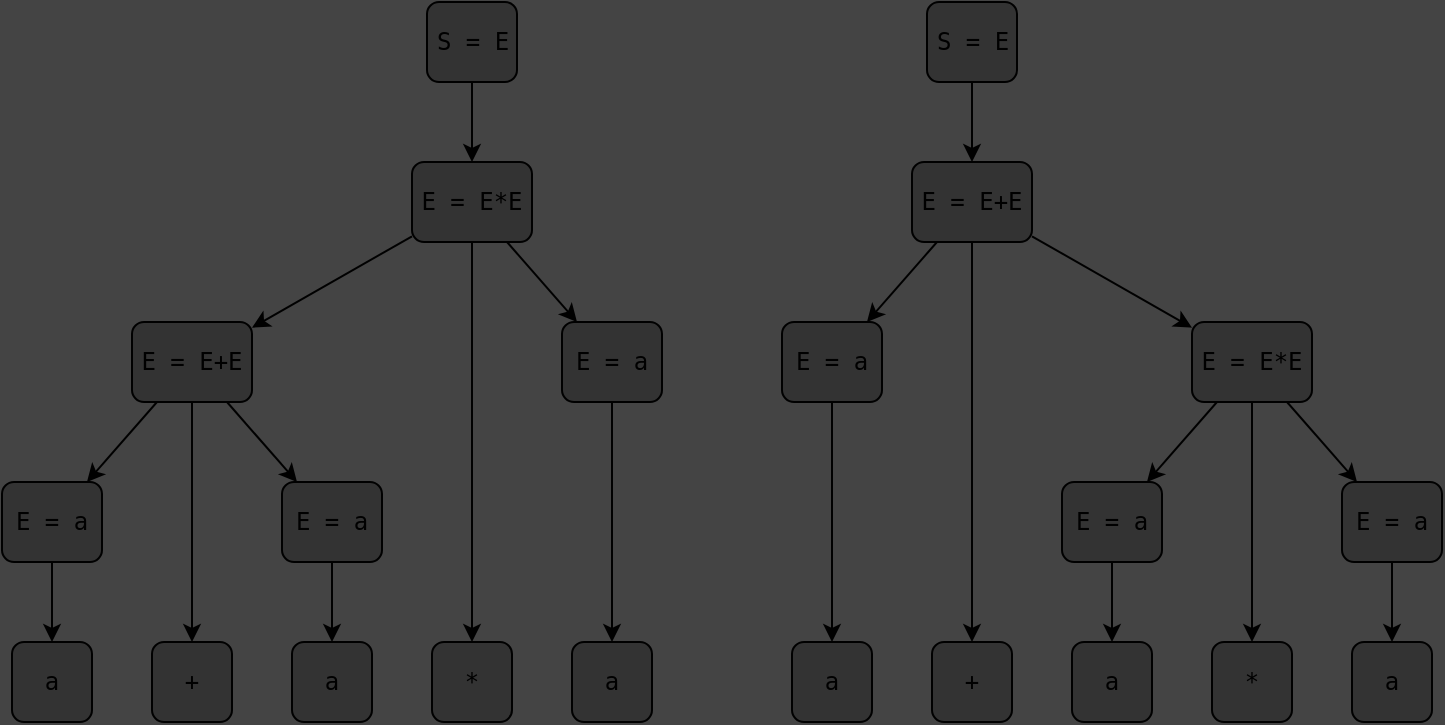 <mxfile version="25.0.2">
  <diagram name="Page-1" id="MqZeGh7VGKmyVvnbTxtp">
    <mxGraphModel dx="406" dy="412" grid="1" gridSize="10" guides="1" tooltips="1" connect="1" arrows="1" fold="1" page="1" pageScale="1" pageWidth="827" pageHeight="1169" background="#444444" math="0" shadow="0">
      <root>
        <mxCell id="0" />
        <mxCell id="1" parent="0" />
        <mxCell id="hCfFOBcKqYTTyQITyhyD-1" value="a" style="rounded=1;whiteSpace=wrap;html=1;fillColor=#333333;fontFamily=monospace;" parent="1" vertex="1">
          <mxGeometry x="10" y="330" width="40" height="40" as="geometry" />
        </mxCell>
        <mxCell id="hCfFOBcKqYTTyQITyhyD-3" value="a" style="rounded=1;whiteSpace=wrap;html=1;fillColor=#333333;fontFamily=monospace;" parent="1" vertex="1">
          <mxGeometry x="150" y="330" width="40" height="40" as="geometry" />
        </mxCell>
        <mxCell id="hCfFOBcKqYTTyQITyhyD-4" value="a" style="rounded=1;whiteSpace=wrap;html=1;fillColor=#333333;fontFamily=monospace;" parent="1" vertex="1">
          <mxGeometry x="290" y="330" width="40" height="40" as="geometry" />
        </mxCell>
        <mxCell id="hCfFOBcKqYTTyQITyhyD-8" style="edgeStyle=orthogonalEdgeStyle;rounded=0;orthogonalLoop=1;jettySize=auto;html=1;fontFamily=monospace;fontSize=12;fontColor=default;" parent="1" source="hCfFOBcKqYTTyQITyhyD-5" target="hCfFOBcKqYTTyQITyhyD-1" edge="1">
          <mxGeometry relative="1" as="geometry" />
        </mxCell>
        <mxCell id="hCfFOBcKqYTTyQITyhyD-5" value="E = a" style="rounded=1;whiteSpace=wrap;html=1;fillColor=#333333;fontFamily=monospace;" parent="1" vertex="1">
          <mxGeometry x="5" y="250" width="50" height="40" as="geometry" />
        </mxCell>
        <mxCell id="hCfFOBcKqYTTyQITyhyD-9" style="edgeStyle=orthogonalEdgeStyle;rounded=0;orthogonalLoop=1;jettySize=auto;html=1;fontFamily=monospace;fontSize=12;fontColor=default;" parent="1" source="hCfFOBcKqYTTyQITyhyD-6" target="hCfFOBcKqYTTyQITyhyD-3" edge="1">
          <mxGeometry relative="1" as="geometry" />
        </mxCell>
        <mxCell id="hCfFOBcKqYTTyQITyhyD-6" value="E = a" style="rounded=1;whiteSpace=wrap;html=1;fillColor=#333333;fontFamily=monospace;" parent="1" vertex="1">
          <mxGeometry x="145" y="250" width="50" height="40" as="geometry" />
        </mxCell>
        <mxCell id="hCfFOBcKqYTTyQITyhyD-10" style="edgeStyle=orthogonalEdgeStyle;rounded=0;orthogonalLoop=1;jettySize=auto;html=1;fontFamily=monospace;fontSize=12;fontColor=default;" parent="1" source="hCfFOBcKqYTTyQITyhyD-7" target="hCfFOBcKqYTTyQITyhyD-4" edge="1">
          <mxGeometry relative="1" as="geometry" />
        </mxCell>
        <mxCell id="hCfFOBcKqYTTyQITyhyD-7" value="E = a" style="rounded=1;whiteSpace=wrap;html=1;fillColor=#333333;fontFamily=monospace;" parent="1" vertex="1">
          <mxGeometry x="285" y="170" width="50" height="40" as="geometry" />
        </mxCell>
        <mxCell id="hCfFOBcKqYTTyQITyhyD-16" style="edgeStyle=orthogonalEdgeStyle;rounded=0;orthogonalLoop=1;jettySize=auto;html=1;fontFamily=monospace;fontSize=12;fontColor=default;" parent="1" source="hCfFOBcKqYTTyQITyhyD-11" target="hCfFOBcKqYTTyQITyhyD-14" edge="1">
          <mxGeometry relative="1" as="geometry" />
        </mxCell>
        <mxCell id="hCfFOBcKqYTTyQITyhyD-17" style="rounded=0;orthogonalLoop=1;jettySize=auto;html=1;fontFamily=monospace;fontSize=12;fontColor=default;" parent="1" source="hCfFOBcKqYTTyQITyhyD-11" target="hCfFOBcKqYTTyQITyhyD-5" edge="1">
          <mxGeometry relative="1" as="geometry" />
        </mxCell>
        <mxCell id="hCfFOBcKqYTTyQITyhyD-18" style="rounded=0;orthogonalLoop=1;jettySize=auto;html=1;fontFamily=monospace;fontSize=12;fontColor=default;" parent="1" source="hCfFOBcKqYTTyQITyhyD-11" target="hCfFOBcKqYTTyQITyhyD-6" edge="1">
          <mxGeometry relative="1" as="geometry" />
        </mxCell>
        <mxCell id="hCfFOBcKqYTTyQITyhyD-11" value="E = E+E" style="rounded=1;whiteSpace=wrap;html=1;fillColor=#333333;fontFamily=monospace;" parent="1" vertex="1">
          <mxGeometry x="70" y="170" width="60" height="40" as="geometry" />
        </mxCell>
        <mxCell id="hCfFOBcKqYTTyQITyhyD-12" value="*" style="rounded=1;whiteSpace=wrap;html=1;fillColor=#333333;fontFamily=monospace;" parent="1" vertex="1">
          <mxGeometry x="220" y="330" width="40" height="40" as="geometry" />
        </mxCell>
        <mxCell id="hCfFOBcKqYTTyQITyhyD-19" style="edgeStyle=none;shape=connector;rounded=0;orthogonalLoop=1;jettySize=auto;html=1;strokeColor=default;align=center;verticalAlign=middle;fontFamily=monospace;fontSize=12;fontColor=default;labelBackgroundColor=default;endArrow=classic;" parent="1" source="hCfFOBcKqYTTyQITyhyD-13" target="hCfFOBcKqYTTyQITyhyD-12" edge="1">
          <mxGeometry relative="1" as="geometry" />
        </mxCell>
        <mxCell id="hCfFOBcKqYTTyQITyhyD-20" style="edgeStyle=none;shape=connector;rounded=0;orthogonalLoop=1;jettySize=auto;html=1;strokeColor=default;align=center;verticalAlign=middle;fontFamily=monospace;fontSize=12;fontColor=default;labelBackgroundColor=default;endArrow=classic;" parent="1" source="hCfFOBcKqYTTyQITyhyD-13" target="hCfFOBcKqYTTyQITyhyD-7" edge="1">
          <mxGeometry relative="1" as="geometry" />
        </mxCell>
        <mxCell id="hCfFOBcKqYTTyQITyhyD-21" style="edgeStyle=none;shape=connector;rounded=0;orthogonalLoop=1;jettySize=auto;html=1;strokeColor=default;align=center;verticalAlign=middle;fontFamily=monospace;fontSize=12;fontColor=default;labelBackgroundColor=default;endArrow=classic;" parent="1" source="hCfFOBcKqYTTyQITyhyD-13" target="hCfFOBcKqYTTyQITyhyD-11" edge="1">
          <mxGeometry relative="1" as="geometry" />
        </mxCell>
        <mxCell id="hCfFOBcKqYTTyQITyhyD-13" value="E = E*E" style="rounded=1;whiteSpace=wrap;html=1;fillColor=#333333;fontFamily=monospace;" parent="1" vertex="1">
          <mxGeometry x="210" y="90" width="60" height="40" as="geometry" />
        </mxCell>
        <mxCell id="hCfFOBcKqYTTyQITyhyD-14" value="+" style="rounded=1;whiteSpace=wrap;html=1;fillColor=#333333;fontFamily=monospace;" parent="1" vertex="1">
          <mxGeometry x="80" y="330" width="40" height="40" as="geometry" />
        </mxCell>
        <mxCell id="hCfFOBcKqYTTyQITyhyD-22" value="a" style="rounded=1;whiteSpace=wrap;html=1;fillColor=#333333;fontFamily=monospace;" parent="1" vertex="1">
          <mxGeometry x="400" y="330" width="40" height="40" as="geometry" />
        </mxCell>
        <mxCell id="hCfFOBcKqYTTyQITyhyD-23" value="a" style="rounded=1;whiteSpace=wrap;html=1;fillColor=#333333;fontFamily=monospace;" parent="1" vertex="1">
          <mxGeometry x="540" y="330" width="40" height="40" as="geometry" />
        </mxCell>
        <mxCell id="hCfFOBcKqYTTyQITyhyD-24" value="a" style="rounded=1;whiteSpace=wrap;html=1;fillColor=#333333;fontFamily=monospace;" parent="1" vertex="1">
          <mxGeometry x="680" y="330" width="40" height="40" as="geometry" />
        </mxCell>
        <mxCell id="hCfFOBcKqYTTyQITyhyD-25" style="edgeStyle=orthogonalEdgeStyle;rounded=0;orthogonalLoop=1;jettySize=auto;html=1;fontFamily=monospace;fontSize=12;fontColor=default;" parent="1" source="hCfFOBcKqYTTyQITyhyD-26" target="hCfFOBcKqYTTyQITyhyD-22" edge="1">
          <mxGeometry relative="1" as="geometry" />
        </mxCell>
        <mxCell id="hCfFOBcKqYTTyQITyhyD-26" value="E = a" style="rounded=1;whiteSpace=wrap;html=1;fillColor=#333333;fontFamily=monospace;" parent="1" vertex="1">
          <mxGeometry x="395" y="170" width="50" height="40" as="geometry" />
        </mxCell>
        <mxCell id="hCfFOBcKqYTTyQITyhyD-27" style="edgeStyle=orthogonalEdgeStyle;rounded=0;orthogonalLoop=1;jettySize=auto;html=1;fontFamily=monospace;fontSize=12;fontColor=default;" parent="1" source="hCfFOBcKqYTTyQITyhyD-28" target="hCfFOBcKqYTTyQITyhyD-23" edge="1">
          <mxGeometry relative="1" as="geometry" />
        </mxCell>
        <mxCell id="hCfFOBcKqYTTyQITyhyD-28" value="E = a" style="rounded=1;whiteSpace=wrap;html=1;fillColor=#333333;fontFamily=monospace;" parent="1" vertex="1">
          <mxGeometry x="535" y="250" width="50" height="40" as="geometry" />
        </mxCell>
        <mxCell id="hCfFOBcKqYTTyQITyhyD-29" style="edgeStyle=orthogonalEdgeStyle;rounded=0;orthogonalLoop=1;jettySize=auto;html=1;fontFamily=monospace;fontSize=12;fontColor=default;" parent="1" source="hCfFOBcKqYTTyQITyhyD-30" target="hCfFOBcKqYTTyQITyhyD-24" edge="1">
          <mxGeometry relative="1" as="geometry" />
        </mxCell>
        <mxCell id="hCfFOBcKqYTTyQITyhyD-30" value="E = a" style="rounded=1;whiteSpace=wrap;html=1;fillColor=#333333;fontFamily=monospace;" parent="1" vertex="1">
          <mxGeometry x="675" y="250" width="50" height="40" as="geometry" />
        </mxCell>
        <mxCell id="hCfFOBcKqYTTyQITyhyD-31" style="edgeStyle=orthogonalEdgeStyle;rounded=0;orthogonalLoop=1;jettySize=auto;html=1;fontFamily=monospace;fontSize=12;fontColor=default;" parent="1" source="hCfFOBcKqYTTyQITyhyD-34" target="hCfFOBcKqYTTyQITyhyD-40" edge="1">
          <mxGeometry relative="1" as="geometry" />
        </mxCell>
        <mxCell id="hCfFOBcKqYTTyQITyhyD-32" style="rounded=0;orthogonalLoop=1;jettySize=auto;html=1;fontFamily=monospace;fontSize=12;fontColor=default;" parent="1" source="hCfFOBcKqYTTyQITyhyD-34" target="hCfFOBcKqYTTyQITyhyD-26" edge="1">
          <mxGeometry relative="1" as="geometry" />
        </mxCell>
        <mxCell id="hCfFOBcKqYTTyQITyhyD-33" style="rounded=0;orthogonalLoop=1;jettySize=auto;html=1;fontFamily=monospace;fontSize=12;fontColor=default;" parent="1" source="hCfFOBcKqYTTyQITyhyD-34" target="hCfFOBcKqYTTyQITyhyD-39" edge="1">
          <mxGeometry relative="1" as="geometry" />
        </mxCell>
        <mxCell id="hCfFOBcKqYTTyQITyhyD-34" value="E = E+E" style="rounded=1;whiteSpace=wrap;html=1;fillColor=#333333;fontFamily=monospace;" parent="1" vertex="1">
          <mxGeometry x="460" y="90" width="60" height="40" as="geometry" />
        </mxCell>
        <mxCell id="hCfFOBcKqYTTyQITyhyD-35" value="*" style="rounded=1;whiteSpace=wrap;html=1;fillColor=#333333;fontFamily=monospace;" parent="1" vertex="1">
          <mxGeometry x="610" y="330" width="40" height="40" as="geometry" />
        </mxCell>
        <mxCell id="hCfFOBcKqYTTyQITyhyD-36" style="edgeStyle=none;shape=connector;rounded=0;orthogonalLoop=1;jettySize=auto;html=1;strokeColor=default;align=center;verticalAlign=middle;fontFamily=monospace;fontSize=12;fontColor=default;labelBackgroundColor=default;endArrow=classic;" parent="1" source="hCfFOBcKqYTTyQITyhyD-39" target="hCfFOBcKqYTTyQITyhyD-35" edge="1">
          <mxGeometry relative="1" as="geometry" />
        </mxCell>
        <mxCell id="hCfFOBcKqYTTyQITyhyD-37" style="edgeStyle=none;shape=connector;rounded=0;orthogonalLoop=1;jettySize=auto;html=1;strokeColor=default;align=center;verticalAlign=middle;fontFamily=monospace;fontSize=12;fontColor=default;labelBackgroundColor=default;endArrow=classic;" parent="1" source="hCfFOBcKqYTTyQITyhyD-39" target="hCfFOBcKqYTTyQITyhyD-30" edge="1">
          <mxGeometry relative="1" as="geometry" />
        </mxCell>
        <mxCell id="hCfFOBcKqYTTyQITyhyD-38" style="edgeStyle=none;shape=connector;rounded=0;orthogonalLoop=1;jettySize=auto;html=1;strokeColor=default;align=center;verticalAlign=middle;fontFamily=monospace;fontSize=12;fontColor=default;labelBackgroundColor=default;endArrow=classic;" parent="1" source="hCfFOBcKqYTTyQITyhyD-39" target="hCfFOBcKqYTTyQITyhyD-28" edge="1">
          <mxGeometry relative="1" as="geometry" />
        </mxCell>
        <mxCell id="hCfFOBcKqYTTyQITyhyD-39" value="E = E*E" style="rounded=1;whiteSpace=wrap;html=1;fillColor=#333333;fontFamily=monospace;" parent="1" vertex="1">
          <mxGeometry x="600" y="170" width="60" height="40" as="geometry" />
        </mxCell>
        <mxCell id="hCfFOBcKqYTTyQITyhyD-40" value="+" style="rounded=1;whiteSpace=wrap;html=1;fillColor=#333333;fontFamily=monospace;" parent="1" vertex="1">
          <mxGeometry x="470" y="330" width="40" height="40" as="geometry" />
        </mxCell>
        <mxCell id="SvF_JcrMG-eiqhwrqk2K-2" style="edgeStyle=orthogonalEdgeStyle;rounded=0;orthogonalLoop=1;jettySize=auto;html=1;" edge="1" parent="1" source="SvF_JcrMG-eiqhwrqk2K-1" target="hCfFOBcKqYTTyQITyhyD-13">
          <mxGeometry relative="1" as="geometry" />
        </mxCell>
        <mxCell id="SvF_JcrMG-eiqhwrqk2K-1" value="S = E" style="rounded=1;whiteSpace=wrap;html=1;fillColor=#333333;fontFamily=monospace;" vertex="1" parent="1">
          <mxGeometry x="217.5" y="10" width="45" height="40" as="geometry" />
        </mxCell>
        <mxCell id="SvF_JcrMG-eiqhwrqk2K-4" style="edgeStyle=orthogonalEdgeStyle;rounded=0;orthogonalLoop=1;jettySize=auto;html=1;" edge="1" parent="1" source="SvF_JcrMG-eiqhwrqk2K-3" target="hCfFOBcKqYTTyQITyhyD-34">
          <mxGeometry relative="1" as="geometry" />
        </mxCell>
        <mxCell id="SvF_JcrMG-eiqhwrqk2K-3" value="S = E" style="rounded=1;whiteSpace=wrap;html=1;fillColor=#333333;fontFamily=monospace;" vertex="1" parent="1">
          <mxGeometry x="467.5" y="10" width="45" height="40" as="geometry" />
        </mxCell>
      </root>
    </mxGraphModel>
  </diagram>
</mxfile>

